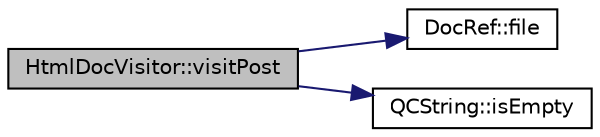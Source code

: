 digraph "HtmlDocVisitor::visitPost"
{
 // LATEX_PDF_SIZE
  edge [fontname="Helvetica",fontsize="10",labelfontname="Helvetica",labelfontsize="10"];
  node [fontname="Helvetica",fontsize="10",shape=record];
  rankdir="LR";
  Node1 [label="HtmlDocVisitor::visitPost",height=0.2,width=0.4,color="black", fillcolor="grey75", style="filled", fontcolor="black",tooltip=" "];
  Node1 -> Node2 [color="midnightblue",fontsize="10",style="solid"];
  Node2 [label="DocRef::file",height=0.2,width=0.4,color="black", fillcolor="white", style="filled",URL="$classDocRef.html#a83619a74c9fc8be97545a13521d5a126",tooltip=" "];
  Node1 -> Node3 [color="midnightblue",fontsize="10",style="solid"];
  Node3 [label="QCString::isEmpty",height=0.2,width=0.4,color="black", fillcolor="white", style="filled",URL="$classQCString.html#a621c4090d69ad7d05ef8e5234376c3d8",tooltip=" "];
}
